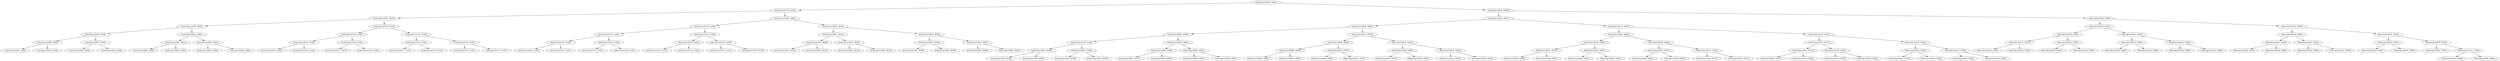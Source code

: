 digraph G{
1361367781 [label="Node{data=[3663, 3663]}"]
1361367781 -> 945203766
945203766 [label="Node{data=[3138, 3138]}"]
945203766 -> 16442747
16442747 [label="Node{data=[2847, 2847]}"]
16442747 -> 1787218377
1787218377 [label="Node{data=[2839, 2839]}"]
1787218377 -> 499289478
499289478 [label="Node{data=[2835, 2835]}"]
499289478 -> 281576210
281576210 [label="Node{data=[1699, 1699]}"]
281576210 -> 1204714829
1204714829 [label="Node{data=[1440, 1440]}"]
281576210 -> 458898684
458898684 [label="Node{data=[2834, 2834]}"]
499289478 -> 310193324
310193324 [label="Node{data=[2837, 2837]}"]
310193324 -> 1182399970
1182399970 [label="Node{data=[2836, 2836]}"]
310193324 -> 1919534197
1919534197 [label="Node{data=[2838, 2838]}"]
1787218377 -> 941533976
941533976 [label="Node{data=[2843, 2843]}"]
941533976 -> 1132325115
1132325115 [label="Node{data=[2841, 2841]}"]
1132325115 -> 1247972251
1247972251 [label="Node{data=[2840, 2840]}"]
1132325115 -> 1981064398
1981064398 [label="Node{data=[2842, 2842]}"]
941533976 -> 991922047
991922047 [label="Node{data=[2845, 2845]}"]
991922047 -> 386501335
386501335 [label="Node{data=[2844, 2844]}"]
991922047 -> 1231676926
1231676926 [label="Node{data=[2846, 2846]}"]
16442747 -> 445123273
445123273 [label="Node{data=[3130, 3130]}"]
445123273 -> 1567310488
1567310488 [label="Node{data=[3126, 3126]}"]
1567310488 -> 107947216
107947216 [label="Node{data=[3124, 3124]}"]
107947216 -> 3110902
3110902 [label="Node{data=[2916, 2916]}"]
107947216 -> 1512827768
1512827768 [label="Node{data=[3125, 3125]}"]
1567310488 -> 1565723943
1565723943 [label="Node{data=[3128, 3128]}"]
1565723943 -> 577108985
577108985 [label="Node{data=[3127, 3127]}"]
1565723943 -> 1502525572
1502525572 [label="Node{data=[3129, 3129]}"]
445123273 -> 1551628518
1551628518 [label="Node{data=[3134, 3134]}"]
1551628518 -> 419757179
419757179 [label="Node{data=[3132, 3132]}"]
419757179 -> 338917009
338917009 [label="Node{data=[3131, 3131]}"]
419757179 -> 953529867
953529867 [label="Node{data=[3133, 3133]}"]
1551628518 -> 1005241663
1005241663 [label="Node{data=[3136, 3136]}"]
1005241663 -> 87232797
87232797 [label="Node{data=[3135, 3135]}"]
1005241663 -> 180058324
180058324 [label="Node{data=[3137, 3137]}"]
945203766 -> 525066854
525066854 [label="Node{data=[3396, 3396]}"]
525066854 -> 1919229837
1919229837 [label="Node{data=[3146, 3146]}"]
1919229837 -> 1875067685
1875067685 [label="Node{data=[3142, 3142]}"]
1875067685 -> 1055914961
1055914961 [label="Node{data=[3140, 3140]}"]
1055914961 -> 2130142904
2130142904 [label="Node{data=[3139, 3139]}"]
1055914961 -> 615815068
615815068 [label="Node{data=[3141, 3141]}"]
1875067685 -> 1369121348
1369121348 [label="Node{data=[3144, 3144]}"]
1369121348 -> 275479253
275479253 [label="Node{data=[3143, 3143]}"]
1369121348 -> 1441537222
1441537222 [label="Node{data=[3145, 3145]}"]
1919229837 -> 1432643984
1432643984 [label="Node{data=[3150, 3150]}"]
1432643984 -> 1575352442
1575352442 [label="Node{data=[3148, 3148]}"]
1575352442 -> 370379969
370379969 [label="Node{data=[3147, 3147]}"]
1575352442 -> 590133481
590133481 [label="Node{data=[3149, 3149]}"]
1432643984 -> 1441951221
1441951221 [label="Node{data=[3370, 3370]}"]
1441951221 -> 656828697
656828697 [label="Node{data=[3151, 3151]}"]
1441951221 -> 760843448
760843448 [label="Node{data=[3379, 3379]}"]
525066854 -> 1802797578
1802797578 [label="Node{data=[3655, 3655]}"]
1802797578 -> 758110036
758110036 [label="Node{data=[3651, 3651]}"]
758110036 -> 970263881
970263881 [label="Node{data=[3649, 3649]}"]
970263881 -> 1485339271
1485339271 [label="Node{data=[3541, 3541]}"]
970263881 -> 388220750
388220750 [label="Node{data=[3650, 3650]}"]
758110036 -> 1147484041
1147484041 [label="Node{data=[3653, 3653]}"]
1147484041 -> 1431029001
1431029001 [label="Node{data=[3652, 3652]}"]
1147484041 -> 1309458789
1309458789 [label="Node{data=[3654, 3654]}"]
1802797578 -> 1201436253
1201436253 [label="Node{data=[3659, 3659]}"]
1201436253 -> 707319896
707319896 [label="Node{data=[3657, 3657]}"]
707319896 -> 566244249
566244249 [label="Node{data=[3656, 3656]}"]
707319896 -> 158320941
158320941 [label="Node{data=[3658, 3658]}"]
1201436253 -> 770013379
770013379 [label="Node{data=[3661, 3661]}"]
770013379 -> 1097047871
1097047871 [label="Node{data=[3660, 3660]}"]
770013379 -> 1637818481
1637818481 [label="Node{data=[3662, 3662]}"]
1361367781 -> 382643150
382643150 [label="Node{data=[6329, 6329]}"]
382643150 -> 275507892
275507892 [label="Node{data=[6255, 6255]}"]
275507892 -> 1294730721
1294730721 [label="Node{data=[4964, 4964]}"]
1294730721 -> 1428699293
1428699293 [label="Node{data=[4956, 4956]}"]
1428699293 -> 920348973
920348973 [label="Node{data=[4182, 4182]}"]
920348973 -> 2032798472
2032798472 [label="Node{data=[4063, 4063]}"]
2032798472 -> 1409551041
1409551041 [label="Node{data=[3678, 3678]}"]
2032798472 -> 1081883660
1081883660 [label="Node{data=[4068, 4068]}"]
920348973 -> 763606831
763606831 [label="Node{data=[4954, 4954]}"]
763606831 -> 81304540
81304540 [label="Node{data=[4918, 4918]}"]
763606831 -> 1895750532
1895750532 [label="Node{data=[4955, 4955]}"]
1428699293 -> 1363346891
1363346891 [label="Node{data=[4960, 4960]}"]
1363346891 -> 1640622595
1640622595 [label="Node{data=[4958, 4958]}"]
1640622595 -> 563059613
563059613 [label="Node{data=[4957, 4957]}"]
1640622595 -> 665536211
665536211 [label="Node{data=[4959, 4959]}"]
1363346891 -> 1846506160
1846506160 [label="Node{data=[4962, 4962]}"]
1846506160 -> 1085801600
1085801600 [label="Node{data=[4961, 4961]}"]
1846506160 -> 498482297
498482297 [label="Node{data=[4963, 4963]}"]
1294730721 -> 1616276674
1616276674 [label="Node{data=[4972, 4972]}"]
1616276674 -> 1968773258
1968773258 [label="Node{data=[4968, 4968]}"]
1968773258 -> 1975881381
1975881381 [label="Node{data=[4966, 4966]}"]
1975881381 -> 1505501584
1505501584 [label="Node{data=[4965, 4965]}"]
1975881381 -> 182412825
182412825 [label="Node{data=[4967, 4967]}"]
1968773258 -> 939504256
939504256 [label="Node{data=[4970, 4970]}"]
939504256 -> 1846981244
1846981244 [label="Node{data=[4969, 4969]}"]
939504256 -> 1444855439
1444855439 [label="Node{data=[4971, 4971]}"]
1616276674 -> 654374395
654374395 [label="Node{data=[6251, 6251]}"]
654374395 -> 1830893609
1830893609 [label="Node{data=[5468, 5468]}"]
1830893609 -> 922743459
922743459 [label="Node{data=[4973, 4973]}"]
1830893609 -> 364300341
364300341 [label="Node{data=[5469, 5469]}"]
654374395 -> 901335125
901335125 [label="Node{data=[6253, 6253]}"]
901335125 -> 1371393723
1371393723 [label="Node{data=[6252, 6252]}"]
901335125 -> 413025477
413025477 [label="Node{data=[6254, 6254]}"]
275507892 -> 1003147395
1003147395 [label="Node{data=[6313, 6313]}"]
1003147395 -> 1146018895
1146018895 [label="Node{data=[6263, 6263]}"]
1146018895 -> 2067339883
2067339883 [label="Node{data=[6259, 6259]}"]
2067339883 -> 292274597
292274597 [label="Node{data=[6257, 6257]}"]
292274597 -> 2093503939
2093503939 [label="Node{data=[6256, 6256]}"]
292274597 -> 1322668721
1322668721 [label="Node{data=[6258, 6258]}"]
2067339883 -> 2106581826
2106581826 [label="Node{data=[6261, 6261]}"]
2106581826 -> 841376703
841376703 [label="Node{data=[6260, 6260]}"]
2106581826 -> 209608309
209608309 [label="Node{data=[6262, 6262]}"]
1146018895 -> 1883362961
1883362961 [label="Node{data=[6309, 6309]}"]
1883362961 -> 1926671912
1926671912 [label="Node{data=[6307, 6307]}"]
1926671912 -> 1936461910
1936461910 [label="Node{data=[6306, 6306]}"]
1926671912 -> 228550072
228550072 [label="Node{data=[6308, 6308]}"]
1883362961 -> 1939132356
1939132356 [label="Node{data=[6311, 6311]}"]
1939132356 -> 880056432
880056432 [label="Node{data=[6310, 6310]}"]
1939132356 -> 663339016
663339016 [label="Node{data=[6312, 6312]}"]
1003147395 -> 1372439524
1372439524 [label="Node{data=[6321, 6321]}"]
1372439524 -> 74632438
74632438 [label="Node{data=[6317, 6317]}"]
74632438 -> 349528848
349528848 [label="Node{data=[6315, 6315]}"]
349528848 -> 2109040642
2109040642 [label="Node{data=[6314, 6314]}"]
349528848 -> 1113081523
1113081523 [label="Node{data=[6316, 6316]}"]
74632438 -> 1356806002
1356806002 [label="Node{data=[6319, 6319]}"]
1356806002 -> 1873613722
1873613722 [label="Node{data=[6318, 6318]}"]
1356806002 -> 957252373
957252373 [label="Node{data=[6320, 6320]}"]
1372439524 -> 962799449
962799449 [label="Node{data=[6325, 6325]}"]
962799449 -> 279901088
279901088 [label="Node{data=[6323, 6323]}"]
279901088 -> 387449836
387449836 [label="Node{data=[6322, 6322]}"]
279901088 -> 1522740273
1522740273 [label="Node{data=[6324, 6324]}"]
962799449 -> 2050658783
2050658783 [label="Node{data=[6327, 6327]}"]
2050658783 -> 493768395
493768395 [label="Node{data=[6326, 6326]}"]
2050658783 -> 1245592041
1245592041 [label="Node{data=[6328, 6328]}"]
382643150 -> 165619259
165619259 [label="Node{data=[6345, 6345]}"]
165619259 -> 658893494
658893494 [label="Node{data=[6337, 6337]}"]
658893494 -> 1219686531
1219686531 [label="Node{data=[6333, 6333]}"]
1219686531 -> 1937275149
1937275149 [label="Node{data=[6331, 6331]}"]
1937275149 -> 65431463
65431463 [label="Node{data=[6330, 6330]}"]
1937275149 -> 192818487
192818487 [label="Node{data=[6332, 6332]}"]
1219686531 -> 1419239987
1419239987 [label="Node{data=[6335, 6335]}"]
1419239987 -> 1687636413
1687636413 [label="Node{data=[6334, 6334]}"]
1419239987 -> 1417466327
1417466327 [label="Node{data=[6336, 6336]}"]
658893494 -> 772884986
772884986 [label="Node{data=[6341, 6341]}"]
772884986 -> 1165795441
1165795441 [label="Node{data=[6339, 6339]}"]
1165795441 -> 469291970
469291970 [label="Node{data=[6338, 6338]}"]
1165795441 -> 691555075
691555075 [label="Node{data=[6340, 6340]}"]
772884986 -> 222464327
222464327 [label="Node{data=[6343, 6343]}"]
222464327 -> 765321142
765321142 [label="Node{data=[6342, 6342]}"]
222464327 -> 1881566980
1881566980 [label="Node{data=[6344, 6344]}"]
165619259 -> 464343632
464343632 [label="Node{data=[6353, 6353]}"]
464343632 -> 45938899
45938899 [label="Node{data=[6349, 6349]}"]
45938899 -> 1100998493
1100998493 [label="Node{data=[6347, 6347]}"]
1100998493 -> 42135077
42135077 [label="Node{data=[6346, 6346]}"]
1100998493 -> 1934365687
1934365687 [label="Node{data=[6348, 6348]}"]
45938899 -> 374540077
374540077 [label="Node{data=[6351, 6351]}"]
374540077 -> 684240821
684240821 [label="Node{data=[6350, 6350]}"]
374540077 -> 1034854223
1034854223 [label="Node{data=[6352, 6352]}"]
464343632 -> 779022502
779022502 [label="Node{data=[6391, 6391]}"]
779022502 -> 545972265
545972265 [label="Node{data=[6355, 6355]}"]
545972265 -> 1297241738
1297241738 [label="Node{data=[6354, 6354]}"]
545972265 -> 80735368
80735368 [label="Node{data=[6356, 6356]}"]
779022502 -> 1576916855
1576916855 [label="Node{data=[6574, 6574]}"]
1576916855 -> 704773961
704773961 [label="Node{data=[6567, 6567]}"]
1576916855 -> 1966611077
1966611077 [label="Node{data=[7143, 7143]}"]
1966611077 -> 241697542
241697542 [label="Node{data=[6918, 6918]}"]
1966611077 -> 1033710547
1033710547 [label="Node{data=[7844, 7844]}"]
}
